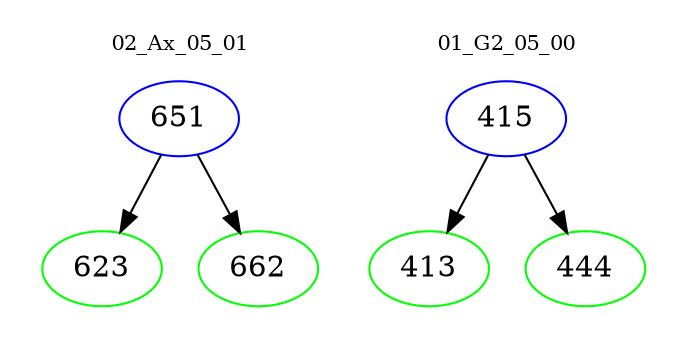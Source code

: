 digraph{
subgraph cluster_0 {
color = white
label = "02_Ax_05_01";
fontsize=10;
T0_651 [label="651", color="blue"]
T0_651 -> T0_623 [color="black"]
T0_623 [label="623", color="green"]
T0_651 -> T0_662 [color="black"]
T0_662 [label="662", color="green"]
}
subgraph cluster_1 {
color = white
label = "01_G2_05_00";
fontsize=10;
T1_415 [label="415", color="blue"]
T1_415 -> T1_413 [color="black"]
T1_413 [label="413", color="green"]
T1_415 -> T1_444 [color="black"]
T1_444 [label="444", color="green"]
}
}

